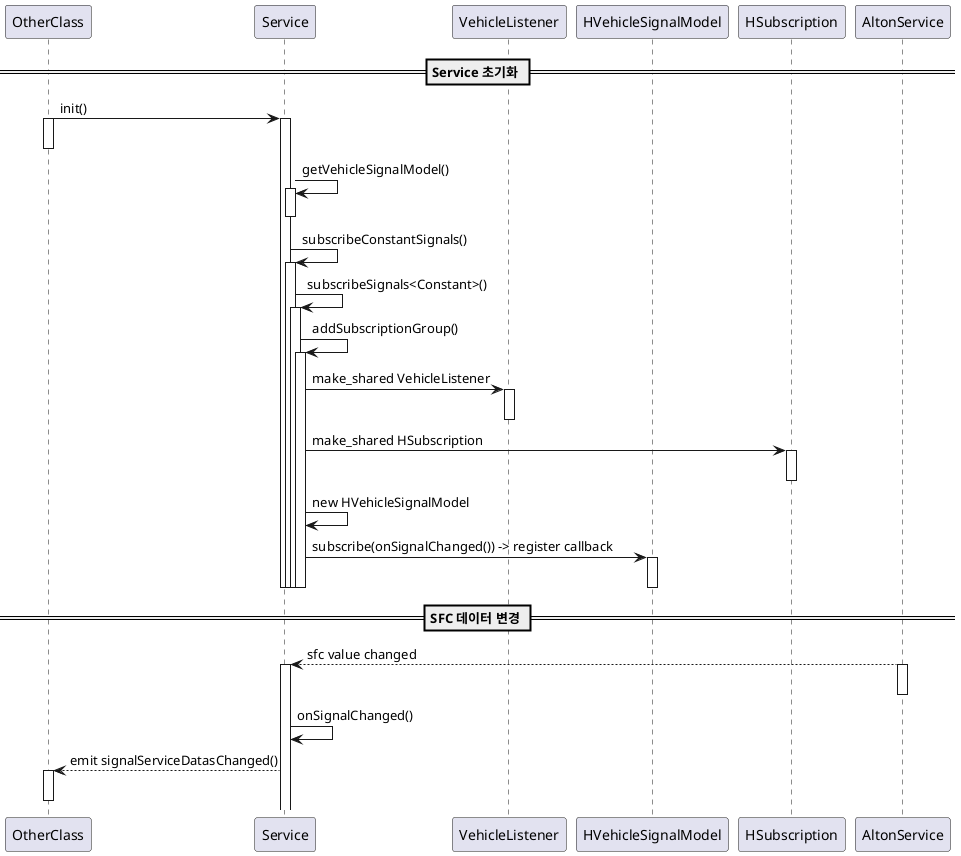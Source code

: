 @startuml

== Service 초기화 ==

participant OtherClass order 10

participant Service order 20

participant VehicleListener order 30
participant HVehicleSignalModel order 40
participant HSubscription order 50

participant AltonService order 60

OtherClass -> Service: init()
activate OtherClass
deactivate OtherClass


activate Service
Service -> Service: getVehicleSignalModel()
activate Service
deactivate Service

Service -> Service: subscribeConstantSignals()
activate Service

Service -> Service: subscribeSignals<Constant>()
activate Service

Service -> Service: addSubscriptionGroup()
activate Service

Service -> VehicleListener: make_shared VehicleListener
activate VehicleListener
deactivate VehicleListener

Service -> HSubscription: make_shared HSubscription
activate HSubscription
deactivate HSubscription

Service -> Service: new HVehicleSignalModel
Service -> HVehicleSignalModel: subscribe(onSignalChanged()) -> register callback
activate HVehicleSignalModel
deactivate HVehicleSignalModel

deactivate Service
deactivate Service
deactivate Service
deactivate Service


== SFC 데이터 변경 ==


Service <-- AltonService : sfc value changed
activate AltonService
deactivate AltonService

activate Service
Service -> Service : onSignalChanged()


OtherClass <-- Service: emit signalServiceDatasChanged()
activate OtherClass
deactivate OtherClass


' Service -> Service: subscribeTelltaleSignals()
' Service -> Service: subscribeEventSignals()
' Service -> Service: subscribeSoundSignals()
' Service -> Service: subscribeEtcSignals()


@enduml
